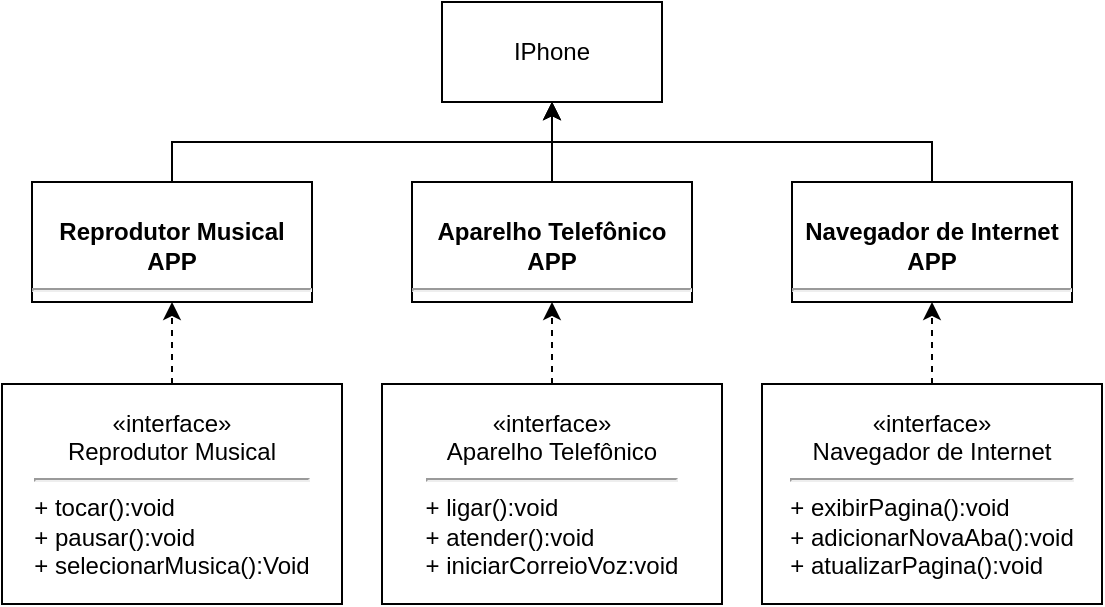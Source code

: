 <mxfile version="23.0.2" type="device">
  <diagram id="3ET_8zo-GePrdZHqEnzk" name="Página-1">
    <mxGraphModel dx="1434" dy="854" grid="1" gridSize="10" guides="1" tooltips="1" connect="1" arrows="1" fold="1" page="1" pageScale="1" pageWidth="827" pageHeight="1169" math="0" shadow="0">
      <root>
        <mxCell id="0" />
        <mxCell id="1" parent="0" />
        <mxCell id="mUjXztgoR0FgH-cJJg0s-21" value="IPhone" style="html=1;whiteSpace=wrap;" parent="1" vertex="1">
          <mxGeometry x="359" y="70" width="110" height="50" as="geometry" />
        </mxCell>
        <mxCell id="bmYYZ4TZPq_hbASh39-R-12" style="edgeStyle=orthogonalEdgeStyle;rounded=0;orthogonalLoop=1;jettySize=auto;html=1;exitX=0.5;exitY=0;exitDx=0;exitDy=0;entryX=0.5;entryY=1;entryDx=0;entryDy=0;dashed=1;" edge="1" parent="1" source="mUjXztgoR0FgH-cJJg0s-24" target="bmYYZ4TZPq_hbASh39-R-8">
          <mxGeometry relative="1" as="geometry" />
        </mxCell>
        <mxCell id="mUjXztgoR0FgH-cJJg0s-24" value="«interface»&lt;br&gt;Aparelho Telefônico&lt;hr&gt;&lt;div style=&quot;text-align: left;&quot;&gt;+ ligar():void&lt;br&gt;+ atender():void&lt;br&gt;+ iniciarCorreioVoz:void&lt;br&gt;&lt;/div&gt;" style="html=1;whiteSpace=wrap;" parent="1" vertex="1">
          <mxGeometry x="329" y="261" width="170" height="110" as="geometry" />
        </mxCell>
        <mxCell id="bmYYZ4TZPq_hbASh39-R-11" style="edgeStyle=orthogonalEdgeStyle;rounded=0;orthogonalLoop=1;jettySize=auto;html=1;exitX=0.5;exitY=0;exitDx=0;exitDy=0;entryX=0.5;entryY=1;entryDx=0;entryDy=0;dashed=1;" edge="1" parent="1" source="mUjXztgoR0FgH-cJJg0s-25" target="bmYYZ4TZPq_hbASh39-R-6">
          <mxGeometry relative="1" as="geometry" />
        </mxCell>
        <mxCell id="mUjXztgoR0FgH-cJJg0s-25" value="«interface»&lt;br&gt;Navegador de Internet&lt;hr&gt;&lt;div style=&quot;text-align: left;&quot;&gt;+ exibirPagina():void&lt;br&gt;+ adicionarNovaAba():void&lt;br&gt;+ atualizarPagina():void&lt;br&gt;&lt;/div&gt;" style="html=1;whiteSpace=wrap;" parent="1" vertex="1">
          <mxGeometry x="519" y="261" width="170" height="110" as="geometry" />
        </mxCell>
        <mxCell id="bmYYZ4TZPq_hbASh39-R-9" value="" style="edgeStyle=orthogonalEdgeStyle;rounded=0;orthogonalLoop=1;jettySize=auto;html=1;dashed=1;" edge="1" parent="1" source="mUjXztgoR0FgH-cJJg0s-27" target="bmYYZ4TZPq_hbASh39-R-4">
          <mxGeometry relative="1" as="geometry" />
        </mxCell>
        <mxCell id="mUjXztgoR0FgH-cJJg0s-27" value="«interface»&lt;br&gt;Reprodutor Musical&lt;hr&gt;&lt;div style=&quot;text-align: left;&quot;&gt;&lt;span style=&quot;background-color: initial;&quot;&gt;+ tocar():void&lt;/span&gt;&lt;/div&gt;&lt;div style=&quot;text-align: left;&quot;&gt;&lt;span style=&quot;background-color: initial;&quot;&gt;+ pausar():void&lt;/span&gt;&lt;/div&gt;&lt;div style=&quot;text-align: left;&quot;&gt;&lt;span style=&quot;background-color: initial;&quot;&gt;+ selecionarMusica():Void&lt;/span&gt;&lt;/div&gt;" style="html=1;whiteSpace=wrap;" parent="1" vertex="1">
          <mxGeometry x="139" y="261" width="170" height="110" as="geometry" />
        </mxCell>
        <mxCell id="bmYYZ4TZPq_hbASh39-R-15" style="edgeStyle=orthogonalEdgeStyle;rounded=0;orthogonalLoop=1;jettySize=auto;html=1;exitX=0.5;exitY=0;exitDx=0;exitDy=0;entryX=0.5;entryY=1;entryDx=0;entryDy=0;" edge="1" parent="1" source="bmYYZ4TZPq_hbASh39-R-4" target="mUjXztgoR0FgH-cJJg0s-21">
          <mxGeometry relative="1" as="geometry" />
        </mxCell>
        <mxCell id="bmYYZ4TZPq_hbASh39-R-4" value="&lt;p style=&quot;margin:0px;margin-top:4px;text-align:center;&quot;&gt;&lt;br&gt;&lt;b&gt;Reprodutor Musical APP&lt;/b&gt;&lt;/p&gt;&lt;hr&gt;" style="verticalAlign=top;align=left;overflow=fill;fontSize=12;fontFamily=Helvetica;html=1;whiteSpace=wrap;strokeColor=default;" vertex="1" parent="1">
          <mxGeometry x="154" y="160" width="140" height="60" as="geometry" />
        </mxCell>
        <mxCell id="bmYYZ4TZPq_hbASh39-R-16" style="edgeStyle=orthogonalEdgeStyle;rounded=0;orthogonalLoop=1;jettySize=auto;html=1;exitX=0.5;exitY=0;exitDx=0;exitDy=0;entryX=0.5;entryY=1;entryDx=0;entryDy=0;" edge="1" parent="1" source="bmYYZ4TZPq_hbASh39-R-6" target="mUjXztgoR0FgH-cJJg0s-21">
          <mxGeometry relative="1" as="geometry" />
        </mxCell>
        <mxCell id="bmYYZ4TZPq_hbASh39-R-6" value="&lt;p style=&quot;margin:0px;margin-top:4px;text-align:center;&quot;&gt;&lt;br&gt;&lt;b&gt;Navegador de Internet APP&lt;/b&gt;&lt;/p&gt;&lt;hr&gt;" style="verticalAlign=top;align=left;overflow=fill;fontSize=12;fontFamily=Helvetica;html=1;whiteSpace=wrap;" vertex="1" parent="1">
          <mxGeometry x="534" y="160" width="140" height="60" as="geometry" />
        </mxCell>
        <mxCell id="bmYYZ4TZPq_hbASh39-R-13" style="edgeStyle=orthogonalEdgeStyle;rounded=0;orthogonalLoop=1;jettySize=auto;html=1;exitX=0.5;exitY=0;exitDx=0;exitDy=0;entryX=0.5;entryY=1;entryDx=0;entryDy=0;" edge="1" parent="1" source="bmYYZ4TZPq_hbASh39-R-8" target="mUjXztgoR0FgH-cJJg0s-21">
          <mxGeometry relative="1" as="geometry" />
        </mxCell>
        <mxCell id="bmYYZ4TZPq_hbASh39-R-8" value="&lt;p style=&quot;margin:0px;margin-top:4px;text-align:center;&quot;&gt;&lt;br&gt;&lt;b&gt;Aparelho Telefônico APP&lt;/b&gt;&lt;/p&gt;&lt;hr&gt;" style="verticalAlign=top;align=left;overflow=fill;fontSize=12;fontFamily=Helvetica;html=1;whiteSpace=wrap;strokeColor=default;" vertex="1" parent="1">
          <mxGeometry x="344" y="160" width="140" height="60" as="geometry" />
        </mxCell>
      </root>
    </mxGraphModel>
  </diagram>
</mxfile>
